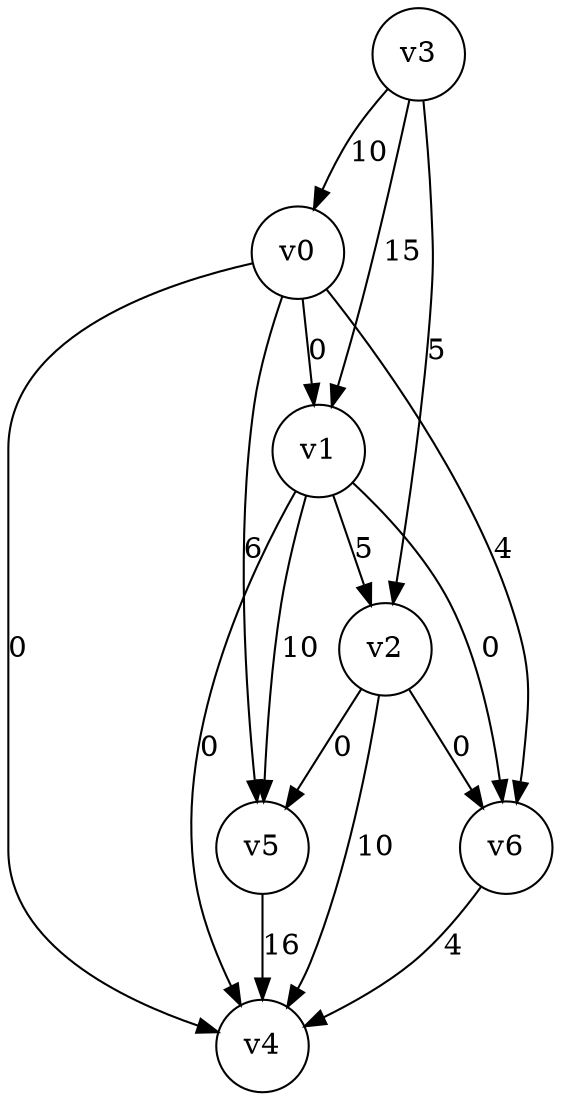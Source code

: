 digraph
{
	node [shape=circle, label="v0"] 0;
	node [shape=circle, label="v1"] 1;
	node [shape=circle, label="v2"] 2;
	node [shape=circle, label="v3"] 3;
	node [shape=circle, label="v4"] 4;
	node [shape=circle, label="v5"] 5;
	node [shape=circle, label="v6"] 6;
	0 -> 1 [label="0"]
	0 -> 4 [label="0"]
	0 -> 5 [label="6"]
	0 -> 6 [label="4"]
	1 -> 2 [label="5"]
	1 -> 4 [label="0"]
	1 -> 5 [label="10"]
	1 -> 6 [label="0"]
	2 -> 4 [label="10"]
	2 -> 5 [label="0"]
	2 -> 6 [label="0"]
	3 -> 0 [label="10"]
	3 -> 1 [label="15"]
	3 -> 2 [label="5"]
	5 -> 4 [label="16"]
	6 -> 4 [label="4"]
}
